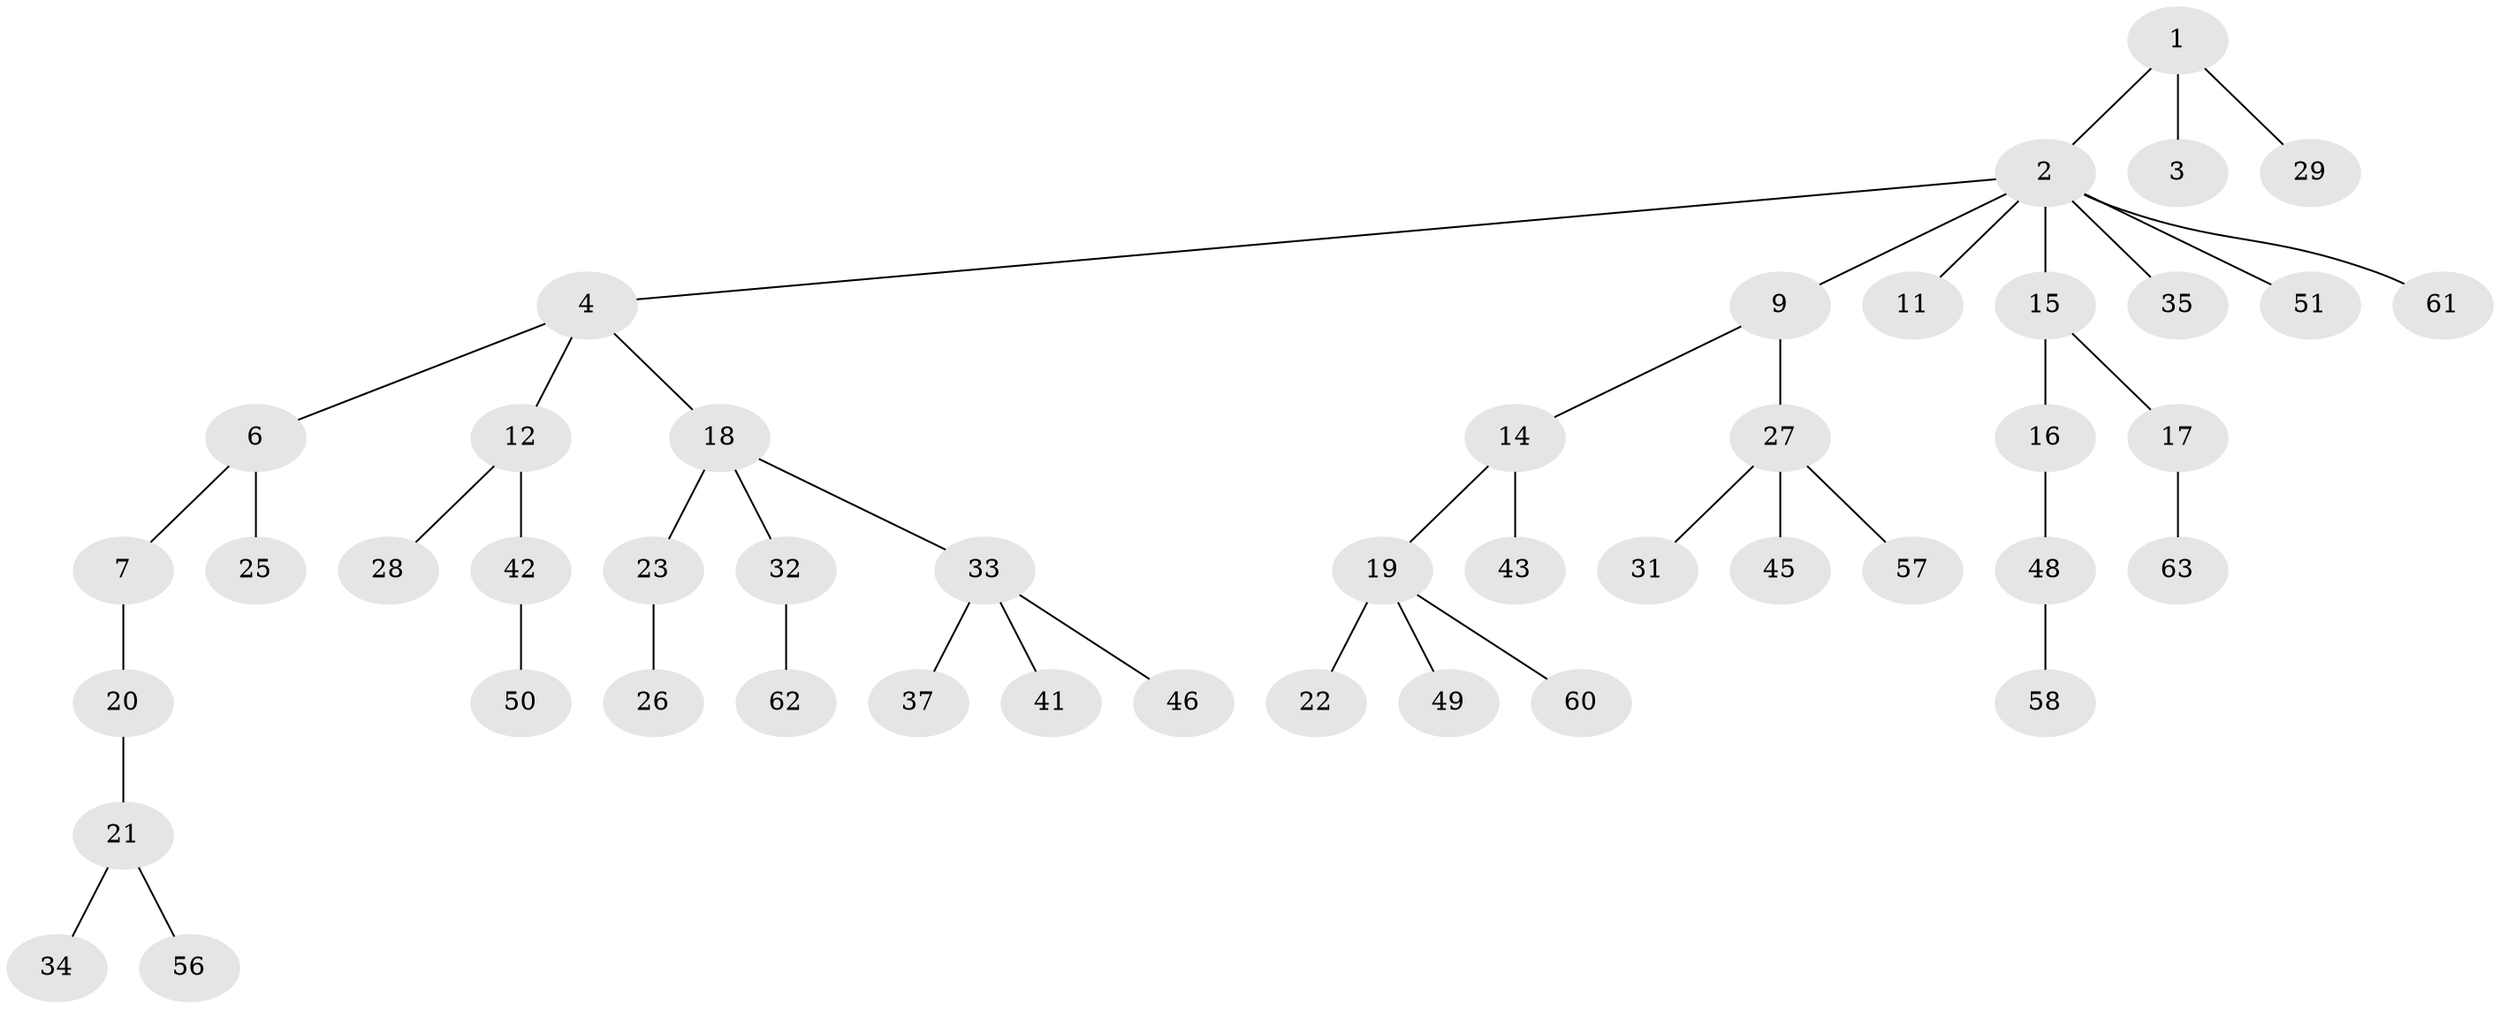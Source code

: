 // Generated by graph-tools (version 1.1) at 2025/24/03/03/25 07:24:06]
// undirected, 46 vertices, 45 edges
graph export_dot {
graph [start="1"]
  node [color=gray90,style=filled];
  1;
  2 [super="+5"];
  3 [super="+66"];
  4 [super="+10"];
  6;
  7 [super="+8"];
  9 [super="+13"];
  11;
  12;
  14 [super="+65"];
  15 [super="+47"];
  16 [super="+36"];
  17 [super="+24"];
  18;
  19 [super="+39"];
  20;
  21;
  22 [super="+30"];
  23 [super="+64"];
  25 [super="+67"];
  26;
  27 [super="+38"];
  28 [super="+54"];
  29;
  31;
  32 [super="+40"];
  33 [super="+59"];
  34;
  35;
  37;
  41;
  42 [super="+44"];
  43 [super="+55"];
  45;
  46;
  48 [super="+52"];
  49 [super="+53"];
  50;
  51;
  56;
  57;
  58;
  60;
  61;
  62;
  63;
  1 -- 2;
  1 -- 3;
  1 -- 29;
  2 -- 4;
  2 -- 15;
  2 -- 35;
  2 -- 51;
  2 -- 9;
  2 -- 11;
  2 -- 61;
  4 -- 6;
  4 -- 12;
  4 -- 18;
  6 -- 7;
  6 -- 25;
  7 -- 20;
  9 -- 14;
  9 -- 27;
  12 -- 28;
  12 -- 42;
  14 -- 19;
  14 -- 43;
  15 -- 16;
  15 -- 17;
  16 -- 48;
  17 -- 63;
  18 -- 23;
  18 -- 32;
  18 -- 33;
  19 -- 22;
  19 -- 49;
  19 -- 60;
  20 -- 21;
  21 -- 34;
  21 -- 56;
  23 -- 26;
  27 -- 31;
  27 -- 45;
  27 -- 57;
  32 -- 62;
  33 -- 37;
  33 -- 41;
  33 -- 46;
  42 -- 50;
  48 -- 58;
}
